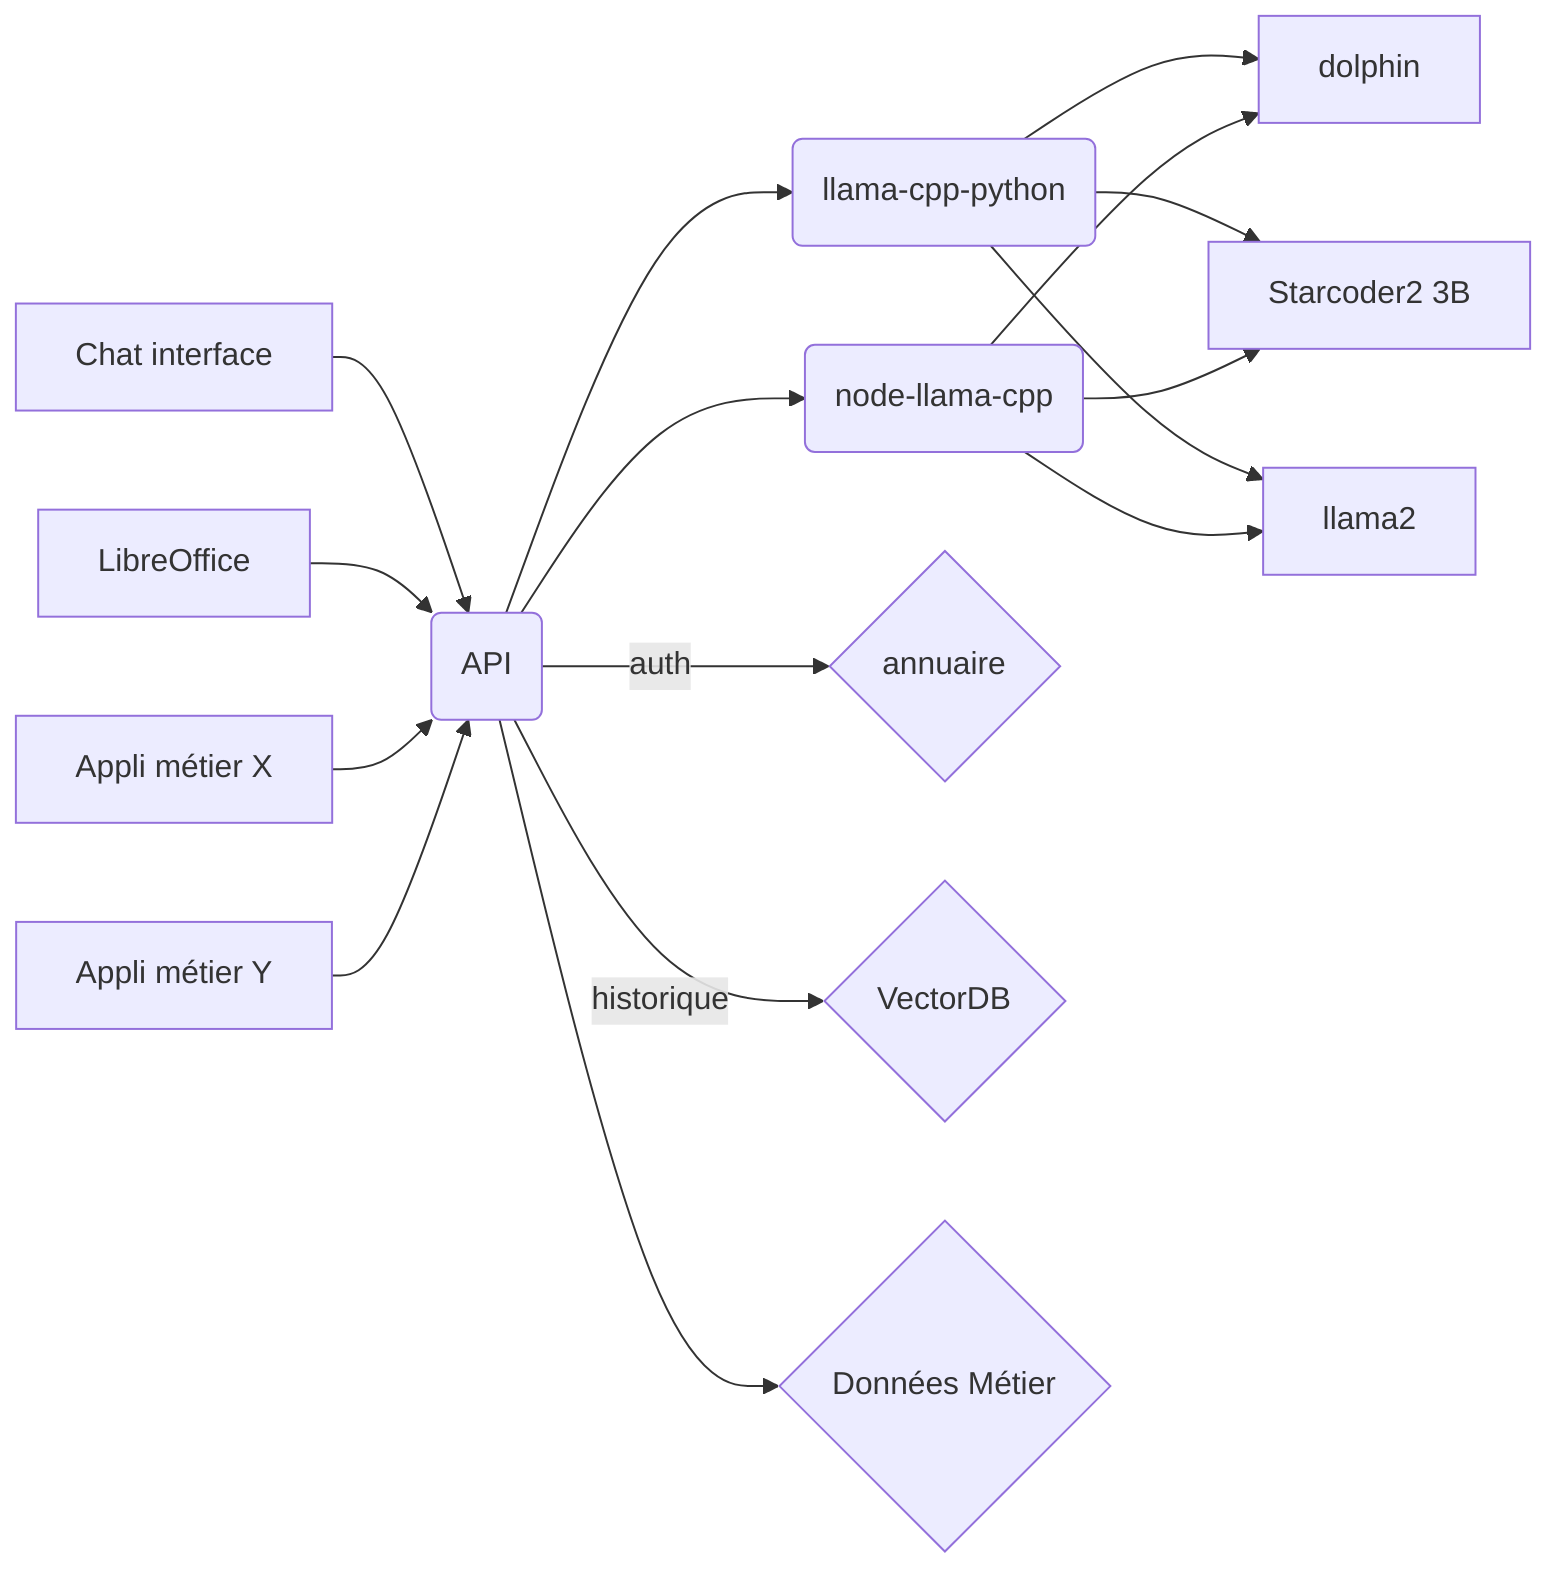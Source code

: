 graph LR
    A[Chat interface] --> B(API)
    B --> C(llama-cpp-python)
    C --> D[dolphin]
    C --> M[Starcoder2 3B]
    I --> M[Starcoder2 3B]
    C --> E[llama2]
    F[LibreOffice] --> B
    G[Appli métier X] --> B
    H[Appli métier Y] --> B
    B --> I(node-llama-cpp)
    I --> D
    I --> E
    
    B --auth--> J{annuaire}
    B --historique --> K{VectorDB}
    B --> L{Données Métier}